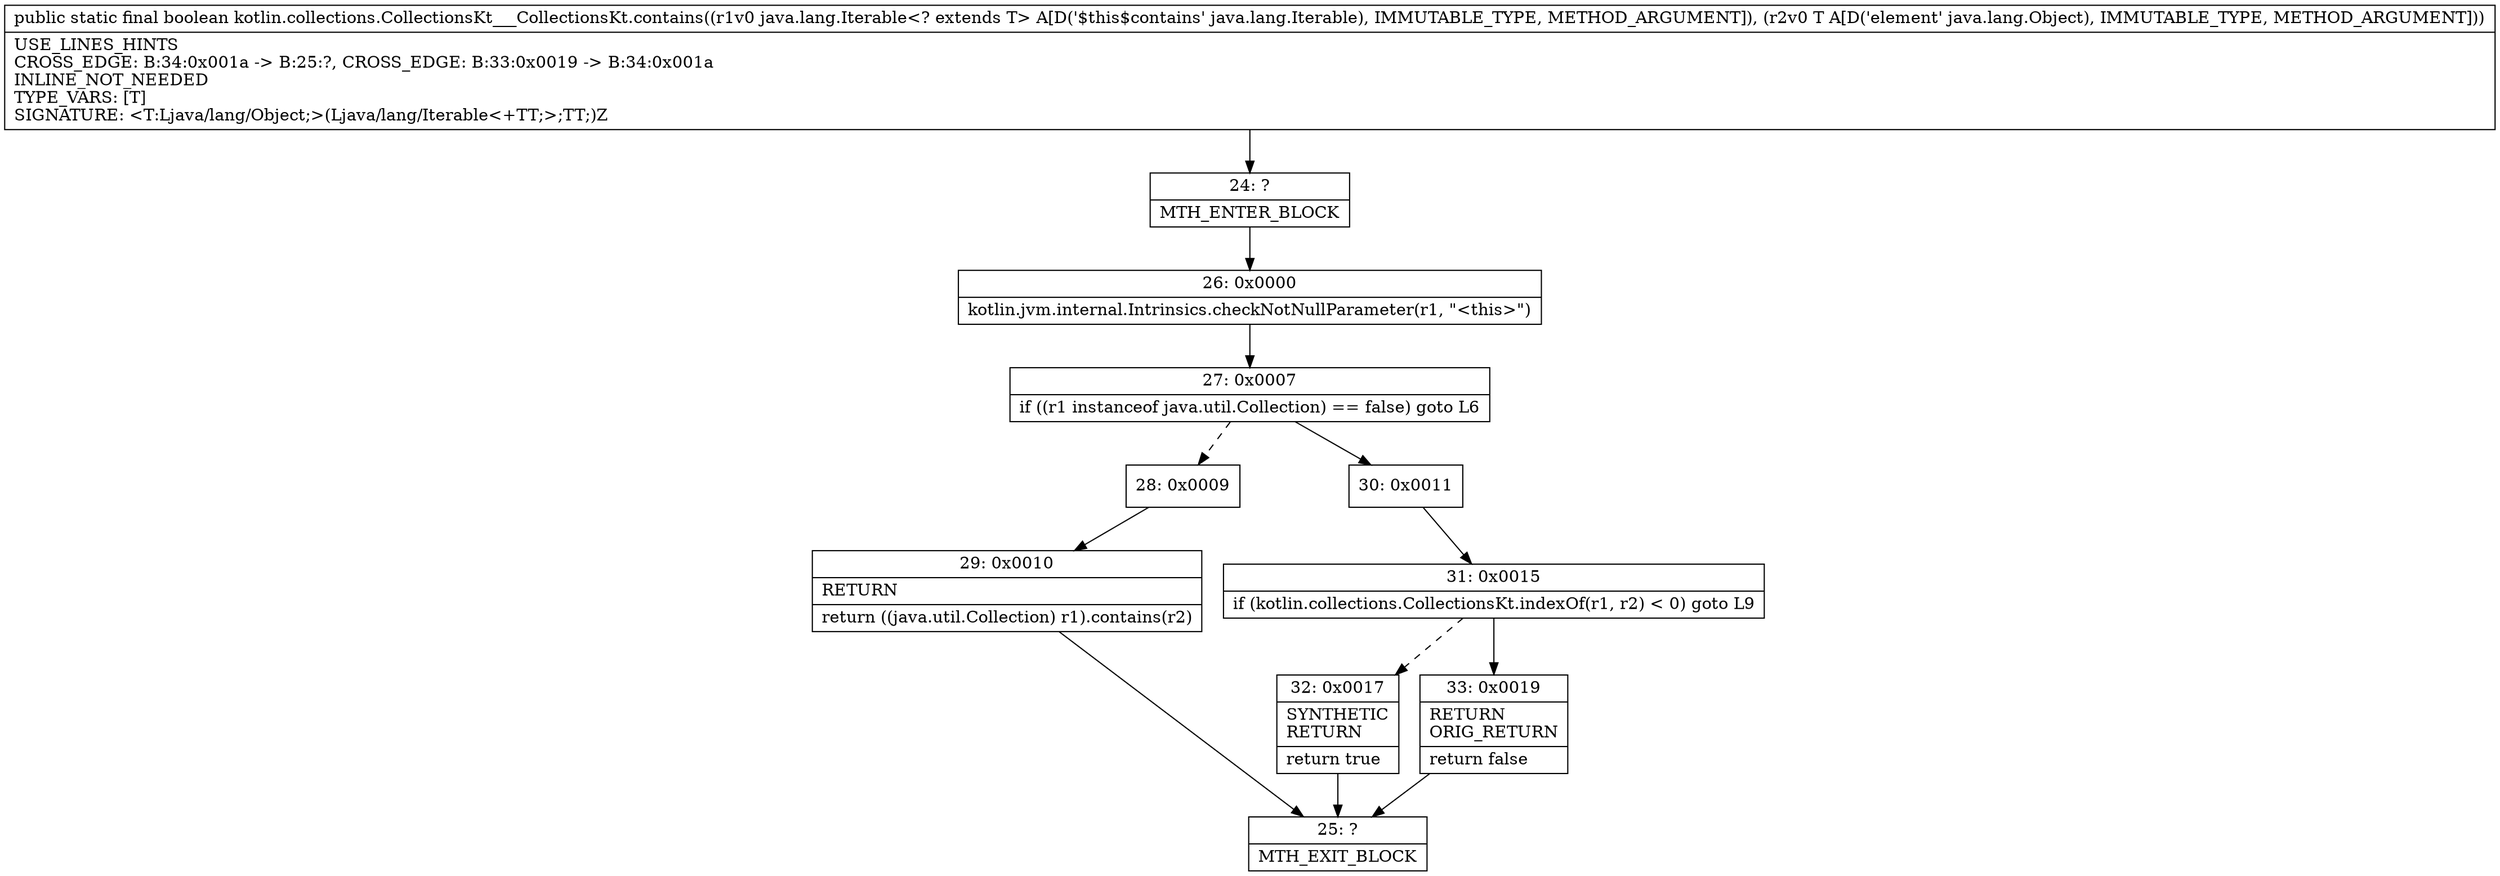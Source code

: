 digraph "CFG forkotlin.collections.CollectionsKt___CollectionsKt.contains(Ljava\/lang\/Iterable;Ljava\/lang\/Object;)Z" {
Node_24 [shape=record,label="{24\:\ ?|MTH_ENTER_BLOCK\l}"];
Node_26 [shape=record,label="{26\:\ 0x0000|kotlin.jvm.internal.Intrinsics.checkNotNullParameter(r1, \"\<this\>\")\l}"];
Node_27 [shape=record,label="{27\:\ 0x0007|if ((r1 instanceof java.util.Collection) == false) goto L6\l}"];
Node_28 [shape=record,label="{28\:\ 0x0009}"];
Node_29 [shape=record,label="{29\:\ 0x0010|RETURN\l|return ((java.util.Collection) r1).contains(r2)\l}"];
Node_25 [shape=record,label="{25\:\ ?|MTH_EXIT_BLOCK\l}"];
Node_30 [shape=record,label="{30\:\ 0x0011}"];
Node_31 [shape=record,label="{31\:\ 0x0015|if (kotlin.collections.CollectionsKt.indexOf(r1, r2) \< 0) goto L9\l}"];
Node_32 [shape=record,label="{32\:\ 0x0017|SYNTHETIC\lRETURN\l|return true\l}"];
Node_33 [shape=record,label="{33\:\ 0x0019|RETURN\lORIG_RETURN\l|return false\l}"];
MethodNode[shape=record,label="{public static final boolean kotlin.collections.CollectionsKt___CollectionsKt.contains((r1v0 java.lang.Iterable\<? extends T\> A[D('$this$contains' java.lang.Iterable), IMMUTABLE_TYPE, METHOD_ARGUMENT]), (r2v0 T A[D('element' java.lang.Object), IMMUTABLE_TYPE, METHOD_ARGUMENT]))  | USE_LINES_HINTS\lCROSS_EDGE: B:34:0x001a \-\> B:25:?, CROSS_EDGE: B:33:0x0019 \-\> B:34:0x001a\lINLINE_NOT_NEEDED\lTYPE_VARS: [T]\lSIGNATURE: \<T:Ljava\/lang\/Object;\>(Ljava\/lang\/Iterable\<+TT;\>;TT;)Z\l}"];
MethodNode -> Node_24;Node_24 -> Node_26;
Node_26 -> Node_27;
Node_27 -> Node_28[style=dashed];
Node_27 -> Node_30;
Node_28 -> Node_29;
Node_29 -> Node_25;
Node_30 -> Node_31;
Node_31 -> Node_32[style=dashed];
Node_31 -> Node_33;
Node_32 -> Node_25;
Node_33 -> Node_25;
}

